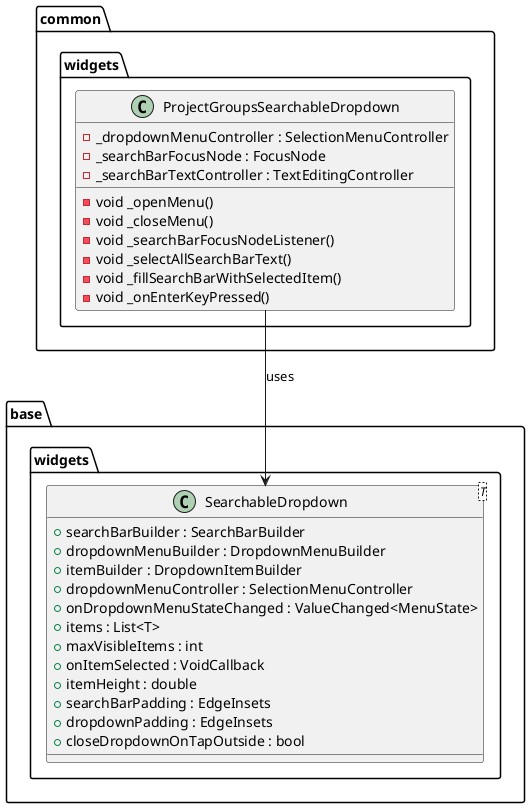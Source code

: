@startuml

package common.widgets {
    class ProjectGroupsSearchableDropdown {
        - _dropdownMenuController : SelectionMenuController
        - _searchBarFocusNode : FocusNode
        - _searchBarTextController : TextEditingController

        - void _openMenu()
        - void _closeMenu()
        - void _searchBarFocusNodeListener()
        - void _selectAllSearchBarText()
        - void _fillSearchBarWithSelectedItem()
        - void _onEnterKeyPressed()
    }
}

package base.widgets {
    class SearchableDropdown<T> {
        + searchBarBuilder : SearchBarBuilder
        + dropdownMenuBuilder : DropdownMenuBuilder
        + itemBuilder : DropdownItemBuilder
        + dropdownMenuController : SelectionMenuController
        + onDropdownMenuStateChanged : ValueChanged<MenuState>
        + items : List<T>
        + maxVisibleItems : int
        + onItemSelected : VoidCallback
        + itemHeight : double
        + searchBarPadding : EdgeInsets
        + dropdownPadding : EdgeInsets
        + closeDropdownOnTapOutside : bool
    }
}

ProjectGroupsSearchableDropdown --> SearchableDropdown : uses

@enduml
